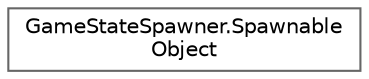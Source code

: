 digraph "Graphical Class Hierarchy"
{
 // LATEX_PDF_SIZE
  bgcolor="transparent";
  edge [fontname=Helvetica,fontsize=10,labelfontname=Helvetica,labelfontsize=10];
  node [fontname=Helvetica,fontsize=10,shape=box,height=0.2,width=0.4];
  rankdir="LR";
  Node0 [id="Node000000",label="GameStateSpawner.Spawnable\lObject",height=0.2,width=0.4,color="grey40", fillcolor="white", style="filled",URL="$struct_game_state_spawner_1_1_spawnable_object.html",tooltip=" "];
}
